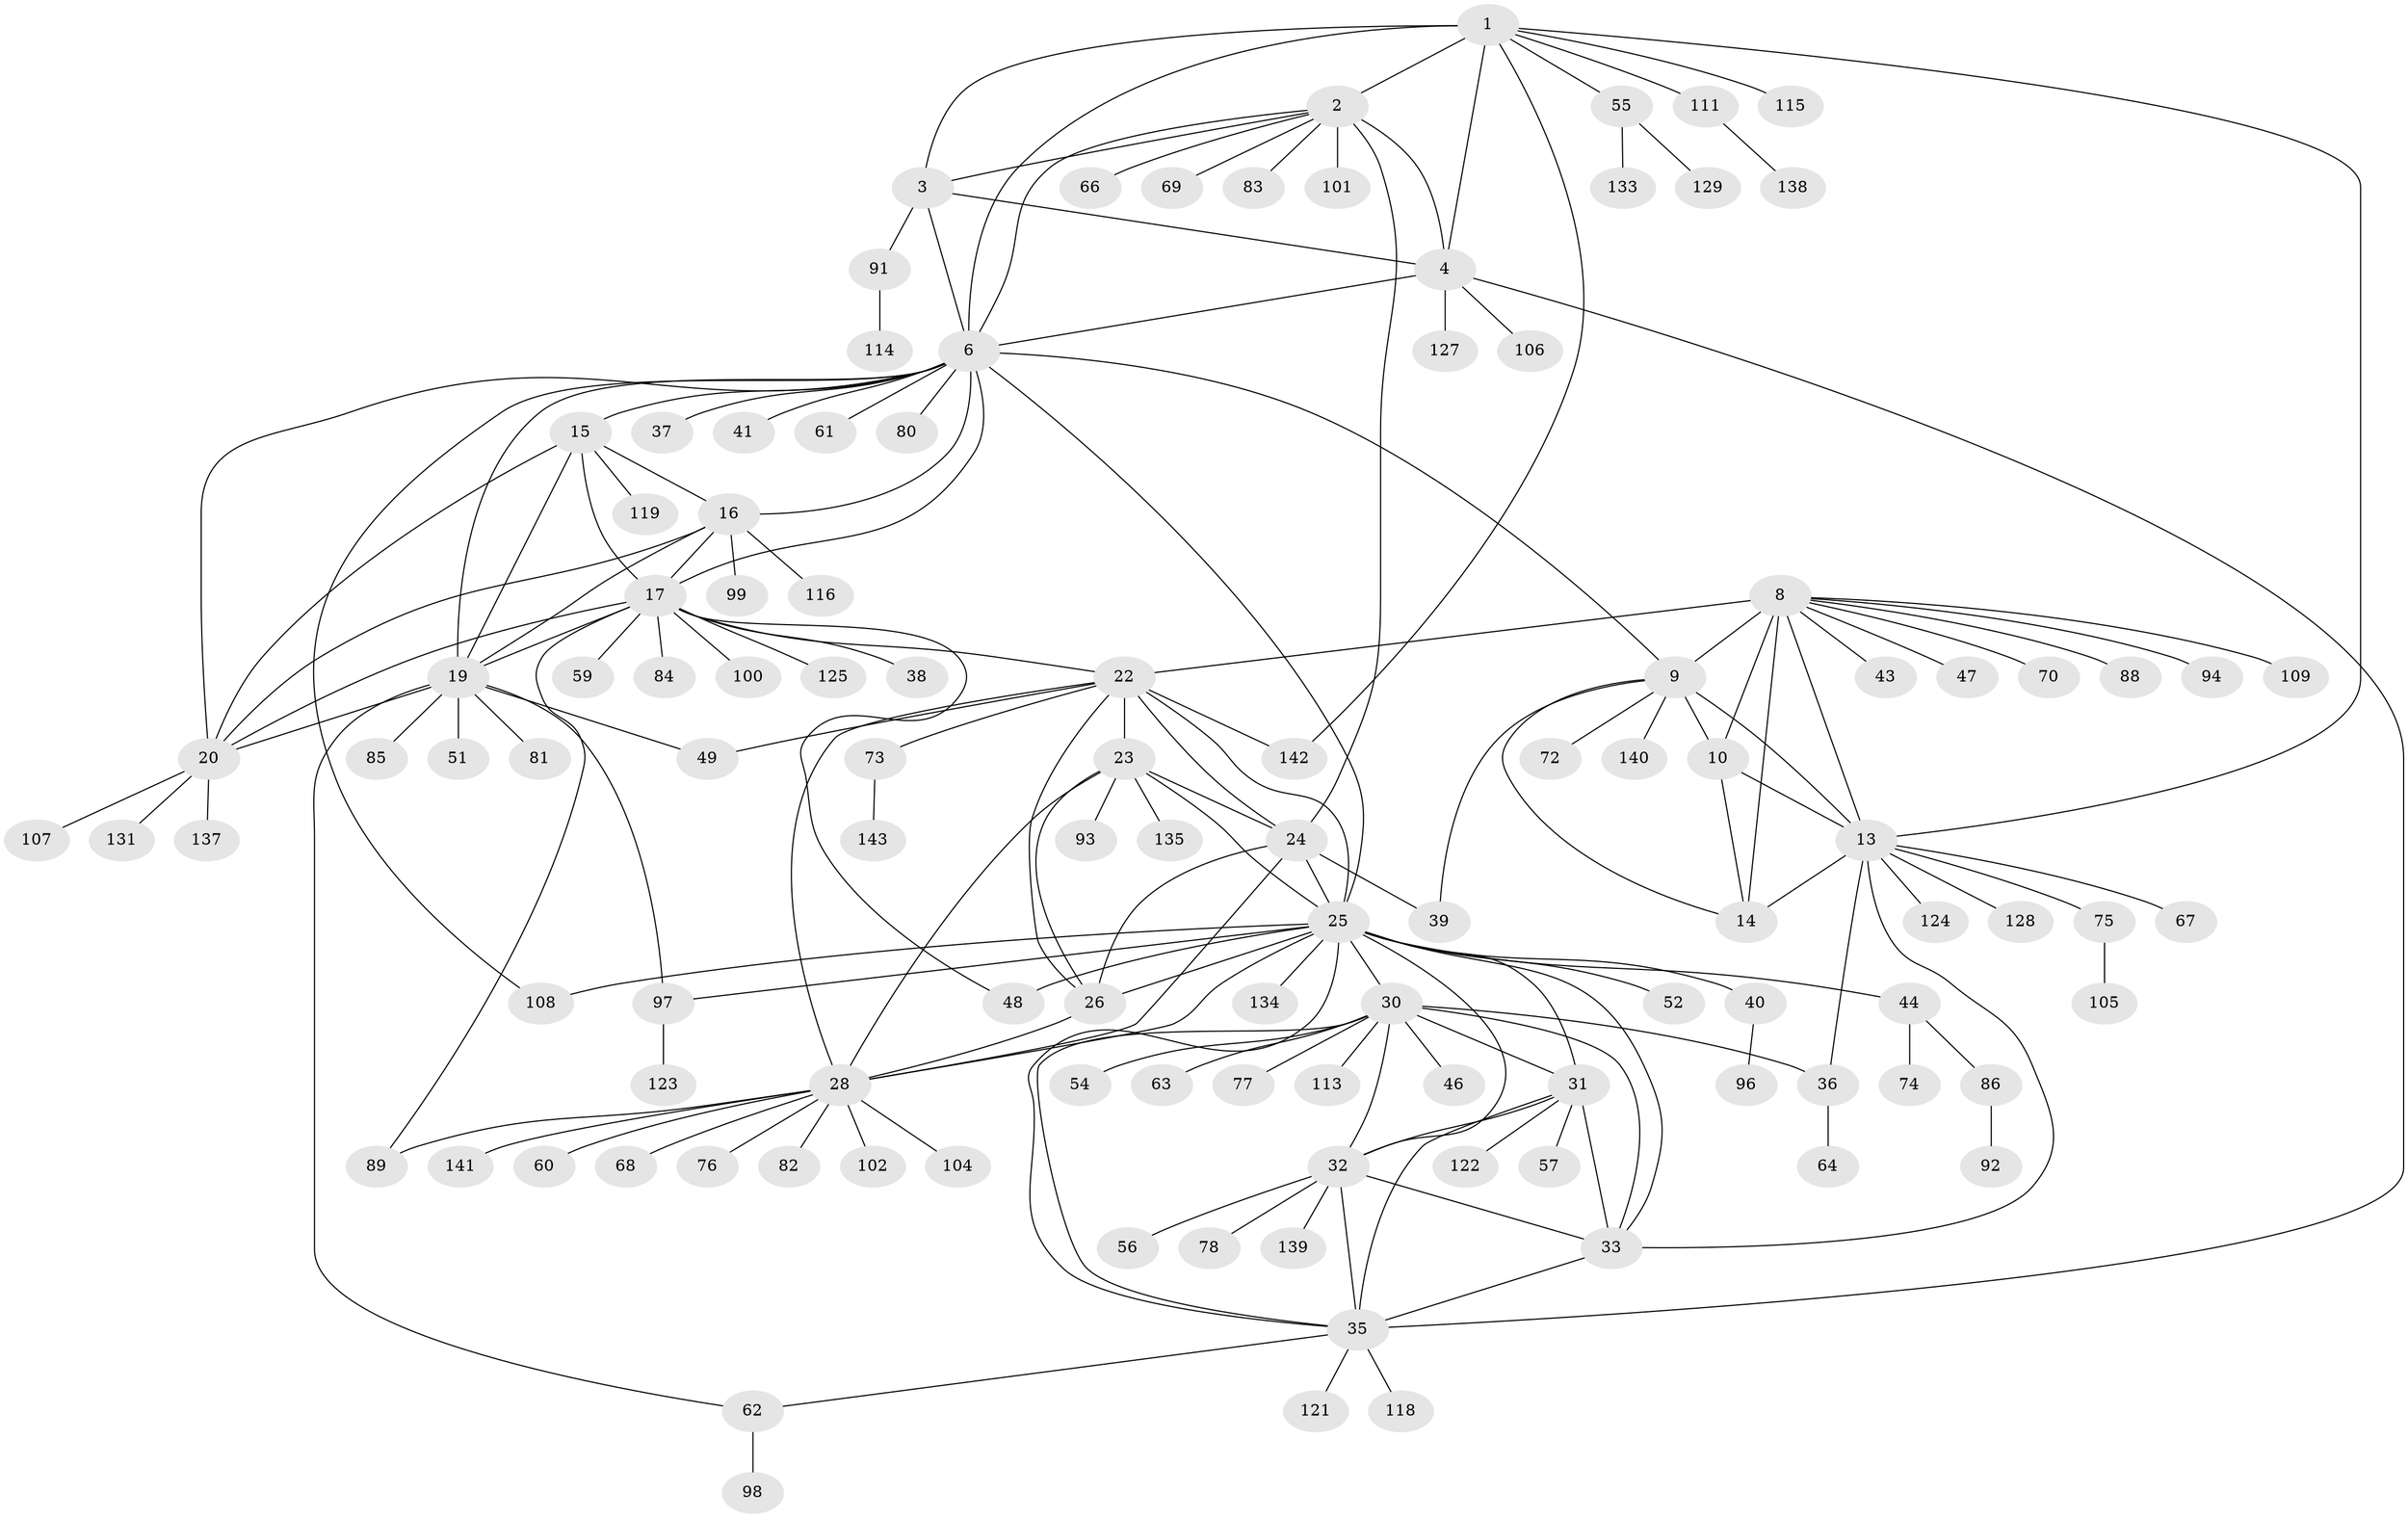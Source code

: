 // Generated by graph-tools (version 1.1) at 2025/24/03/03/25 07:24:09]
// undirected, 114 vertices, 170 edges
graph export_dot {
graph [start="1"]
  node [color=gray90,style=filled];
  1 [super="+110"];
  2 [super="+5"];
  3 [super="+130"];
  4 [super="+7"];
  6 [super="+21"];
  8 [super="+12"];
  9 [super="+11"];
  10 [super="+79"];
  13 [super="+45"];
  14 [super="+103"];
  15;
  16 [super="+132"];
  17 [super="+18"];
  19 [super="+144"];
  20 [super="+53"];
  22 [super="+87"];
  23 [super="+120"];
  24 [super="+27"];
  25 [super="+29"];
  26;
  28 [super="+42"];
  30 [super="+58"];
  31 [super="+117"];
  32 [super="+34"];
  33 [super="+50"];
  35 [super="+65"];
  36 [super="+90"];
  37;
  38;
  39;
  40 [super="+126"];
  41;
  43;
  44;
  46;
  47;
  48;
  49;
  51;
  52;
  54;
  55 [super="+112"];
  56;
  57;
  59;
  60;
  61;
  62;
  63;
  64;
  66;
  67;
  68 [super="+71"];
  69;
  70;
  72;
  73;
  74;
  75 [super="+95"];
  76;
  77;
  78;
  80 [super="+136"];
  81;
  82;
  83;
  84;
  85;
  86;
  88;
  89;
  91;
  92;
  93;
  94;
  96;
  97;
  98;
  99;
  100;
  101;
  102;
  104;
  105;
  106;
  107;
  108;
  109;
  111;
  113;
  114;
  115;
  116;
  118;
  119;
  121;
  122;
  123;
  124;
  125;
  127;
  128;
  129;
  131;
  133;
  134;
  135;
  137;
  138;
  139;
  140;
  141;
  142;
  143;
  1 -- 2 [weight=2];
  1 -- 3;
  1 -- 4 [weight=2];
  1 -- 6;
  1 -- 13;
  1 -- 55;
  1 -- 111;
  1 -- 115;
  1 -- 142;
  2 -- 3 [weight=2];
  2 -- 4 [weight=4];
  2 -- 6 [weight=2];
  2 -- 66;
  2 -- 69;
  2 -- 101;
  2 -- 83;
  2 -- 24;
  3 -- 4 [weight=2];
  3 -- 6;
  3 -- 91;
  4 -- 6 [weight=2];
  4 -- 35;
  4 -- 106;
  4 -- 127;
  6 -- 41;
  6 -- 61;
  6 -- 80;
  6 -- 37;
  6 -- 9;
  6 -- 108;
  6 -- 15;
  6 -- 16;
  6 -- 17 [weight=2];
  6 -- 19;
  6 -- 20;
  6 -- 25;
  8 -- 9 [weight=4];
  8 -- 10 [weight=2];
  8 -- 13 [weight=2];
  8 -- 14 [weight=2];
  8 -- 22;
  8 -- 47;
  8 -- 70;
  8 -- 43;
  8 -- 109;
  8 -- 88;
  8 -- 94;
  9 -- 10 [weight=2];
  9 -- 13 [weight=2];
  9 -- 14 [weight=2];
  9 -- 39;
  9 -- 72;
  9 -- 140;
  10 -- 13;
  10 -- 14;
  13 -- 14;
  13 -- 33;
  13 -- 36;
  13 -- 67;
  13 -- 75;
  13 -- 124;
  13 -- 128;
  15 -- 16;
  15 -- 17 [weight=2];
  15 -- 19;
  15 -- 20;
  15 -- 119;
  16 -- 17 [weight=2];
  16 -- 19;
  16 -- 20;
  16 -- 99;
  16 -- 116;
  17 -- 19 [weight=2];
  17 -- 20 [weight=2];
  17 -- 59;
  17 -- 125;
  17 -- 100;
  17 -- 38;
  17 -- 48;
  17 -- 22;
  17 -- 84;
  17 -- 89;
  19 -- 20;
  19 -- 49;
  19 -- 51;
  19 -- 62;
  19 -- 81;
  19 -- 85;
  19 -- 97;
  20 -- 107;
  20 -- 131;
  20 -- 137;
  22 -- 23;
  22 -- 24 [weight=2];
  22 -- 25;
  22 -- 26;
  22 -- 28;
  22 -- 49;
  22 -- 73;
  22 -- 142;
  23 -- 24 [weight=2];
  23 -- 25;
  23 -- 26;
  23 -- 28;
  23 -- 93;
  23 -- 135;
  24 -- 25 [weight=2];
  24 -- 26 [weight=2];
  24 -- 28 [weight=2];
  24 -- 39;
  25 -- 26;
  25 -- 28;
  25 -- 40;
  25 -- 44;
  25 -- 48;
  25 -- 97;
  25 -- 32 [weight=2];
  25 -- 33;
  25 -- 35;
  25 -- 134;
  25 -- 108;
  25 -- 52;
  25 -- 30;
  25 -- 31;
  26 -- 28;
  28 -- 60;
  28 -- 68;
  28 -- 76;
  28 -- 82;
  28 -- 89;
  28 -- 102;
  28 -- 104;
  28 -- 141;
  30 -- 31;
  30 -- 32 [weight=2];
  30 -- 33;
  30 -- 35;
  30 -- 36;
  30 -- 46;
  30 -- 54;
  30 -- 63;
  30 -- 77;
  30 -- 113;
  31 -- 32 [weight=2];
  31 -- 33;
  31 -- 35;
  31 -- 57;
  31 -- 122;
  32 -- 33 [weight=2];
  32 -- 35 [weight=2];
  32 -- 56;
  32 -- 78;
  32 -- 139;
  33 -- 35;
  35 -- 62;
  35 -- 118;
  35 -- 121;
  36 -- 64;
  40 -- 96;
  44 -- 74;
  44 -- 86;
  55 -- 129;
  55 -- 133;
  62 -- 98;
  73 -- 143;
  75 -- 105;
  86 -- 92;
  91 -- 114;
  97 -- 123;
  111 -- 138;
}
